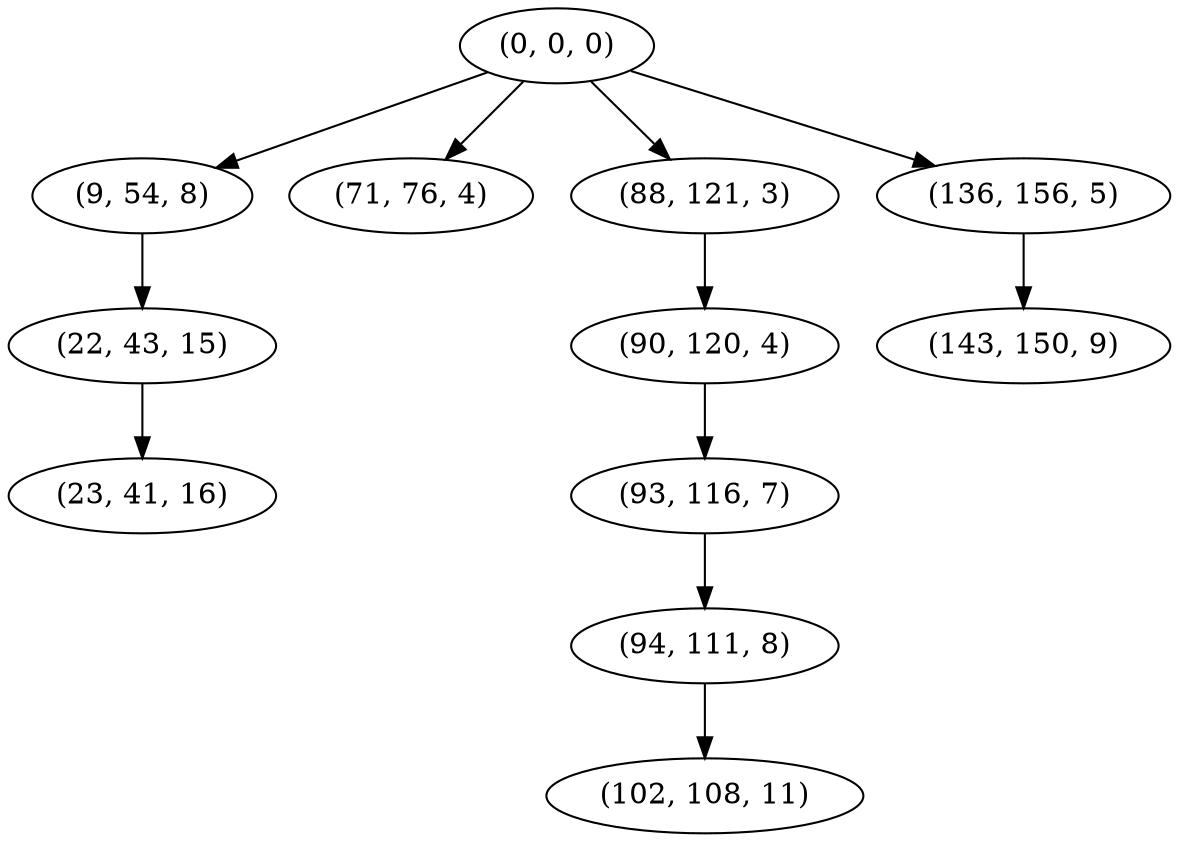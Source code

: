 digraph tree {
    "(0, 0, 0)";
    "(9, 54, 8)";
    "(22, 43, 15)";
    "(23, 41, 16)";
    "(71, 76, 4)";
    "(88, 121, 3)";
    "(90, 120, 4)";
    "(93, 116, 7)";
    "(94, 111, 8)";
    "(102, 108, 11)";
    "(136, 156, 5)";
    "(143, 150, 9)";
    "(0, 0, 0)" -> "(9, 54, 8)";
    "(0, 0, 0)" -> "(71, 76, 4)";
    "(0, 0, 0)" -> "(88, 121, 3)";
    "(0, 0, 0)" -> "(136, 156, 5)";
    "(9, 54, 8)" -> "(22, 43, 15)";
    "(22, 43, 15)" -> "(23, 41, 16)";
    "(88, 121, 3)" -> "(90, 120, 4)";
    "(90, 120, 4)" -> "(93, 116, 7)";
    "(93, 116, 7)" -> "(94, 111, 8)";
    "(94, 111, 8)" -> "(102, 108, 11)";
    "(136, 156, 5)" -> "(143, 150, 9)";
}
